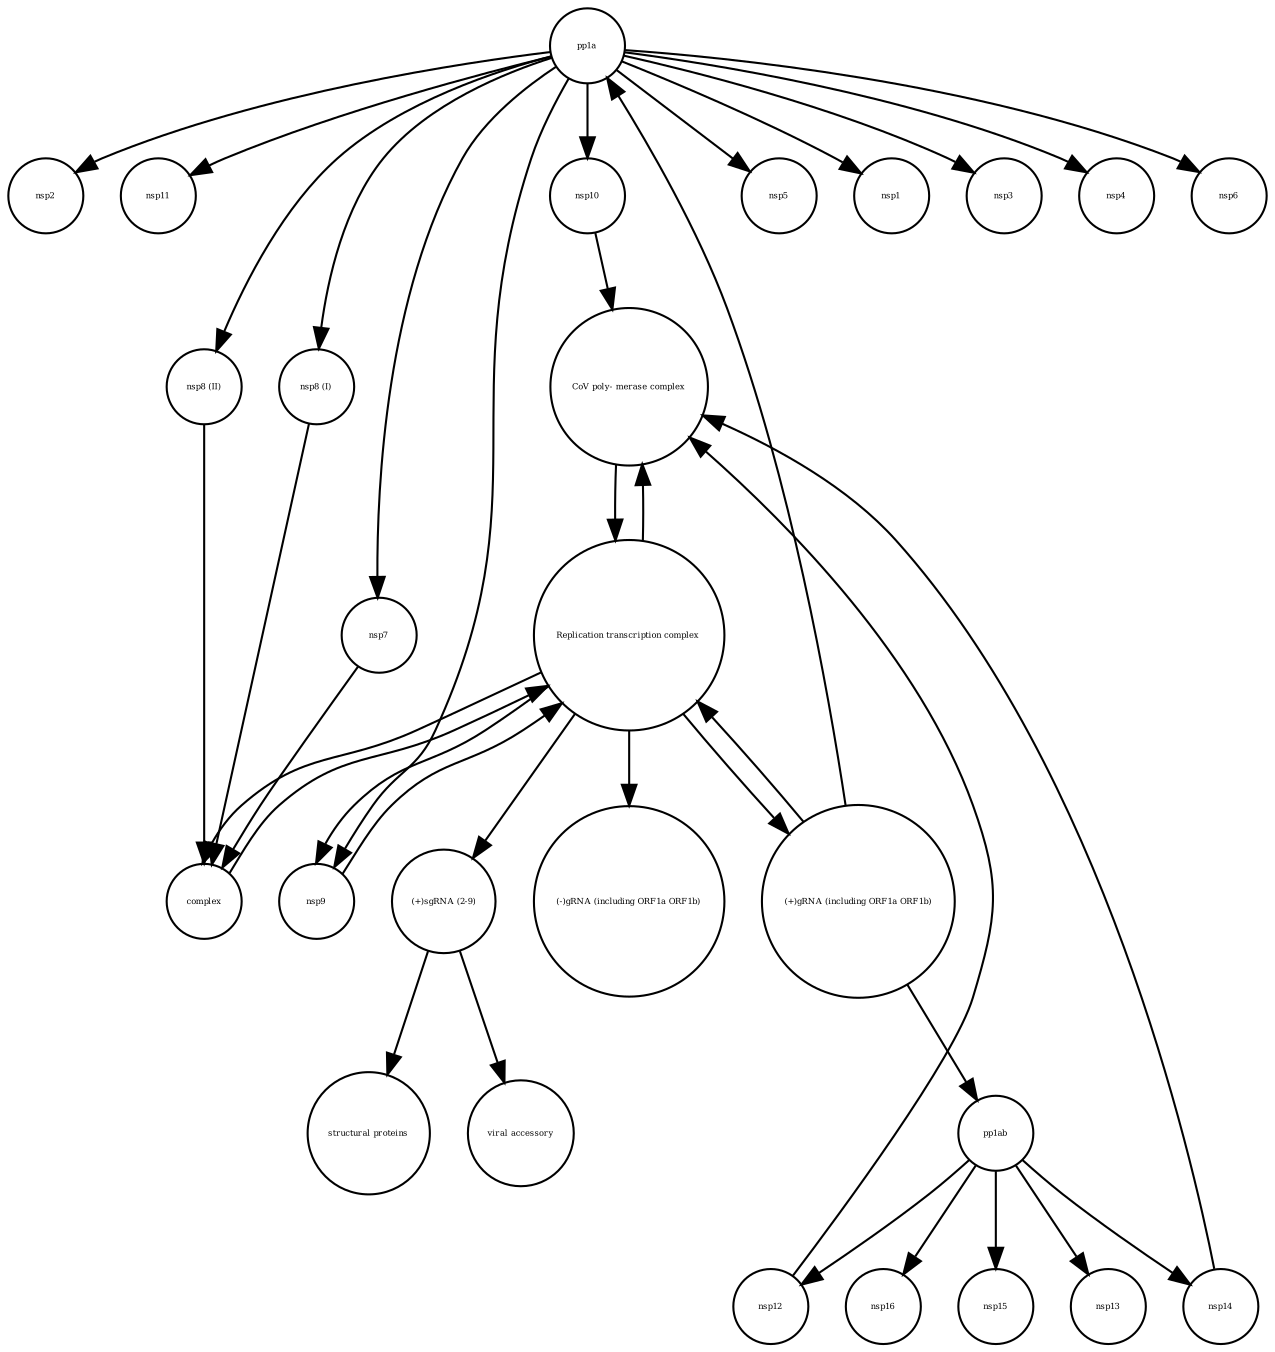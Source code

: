 strict digraph  {
nsp2 [annotation="", bipartite=0, cls=macromolecule, fontsize=4, label=nsp2, shape=circle];
nsp15 [annotation="", bipartite=0, cls=macromolecule, fontsize=4, label=nsp15, shape=circle];
nsp11 [annotation="", bipartite=0, cls=macromolecule, fontsize=4, label=nsp11, shape=circle];
nsp10 [annotation="", bipartite=0, cls=macromolecule, fontsize=4, label=nsp10, shape=circle];
"(-)gRNA (including ORF1a ORF1b)" [annotation="", bipartite=0, cls="nucleic acid feature", fontsize=4, label="(-)gRNA (including ORF1a ORF1b)", shape=circle];
complex [annotation="", bipartite=0, cls=complex, fontsize=4, label=complex, shape=circle];
"(+)sgRNA (2-9)" [annotation="", bipartite=0, cls="nucleic acid feature", fontsize=4, label="(+)sgRNA (2-9)", shape=circle];
pp1a [annotation="", bipartite=0, cls=macromolecule, fontsize=4, label=pp1a, shape=circle];
nsp5 [annotation="", bipartite=0, cls=macromolecule, fontsize=4, label=nsp5, shape=circle];
"nsp8 (I)" [annotation="", bipartite=0, cls=macromolecule, fontsize=4, label="nsp8 (I)", shape=circle];
"CoV poly- merase complex" [annotation="", bipartite=0, cls=complex, fontsize=4, label="CoV poly- merase complex", shape=circle];
nsp12 [annotation="", bipartite=0, cls=macromolecule, fontsize=4, label=nsp12, shape=circle];
nsp7 [annotation="", bipartite=0, cls=macromolecule, fontsize=4, label=nsp7, shape=circle];
"Replication transcription complex " [annotation="", bipartite=0, cls=complex, fontsize=4, label="Replication transcription complex ", shape=circle];
"nsp8 (II)" [annotation="", bipartite=0, cls=macromolecule, fontsize=4, label="nsp8 (II)", shape=circle];
nsp13 [annotation="", bipartite=0, cls=macromolecule, fontsize=4, label=nsp13, shape=circle];
nsp16 [annotation="", bipartite=0, cls=macromolecule, fontsize=4, label=nsp16, shape=circle];
nsp9 [annotation="", bipartite=0, cls=macromolecule, fontsize=4, label=nsp9, shape=circle];
"viral accessory" [annotation="", bipartite=0, cls=macromolecule, fontsize=4, label="viral accessory", shape=circle];
nsp14 [annotation="", bipartite=0, cls=macromolecule, fontsize=4, label=nsp14, shape=circle];
"structural proteins" [annotation="", bipartite=0, cls=macromolecule, fontsize=4, label="structural proteins", shape=circle];
pp1ab [annotation="", bipartite=0, cls=macromolecule, fontsize=4, label=pp1ab, shape=circle];
nsp1 [annotation="", bipartite=0, cls=macromolecule, fontsize=4, label=nsp1, shape=circle];
"(+)gRNA (including ORF1a ORF1b)" [annotation="", bipartite=0, cls="nucleic acid feature", fontsize=4, label="(+)gRNA (including ORF1a ORF1b)", shape=circle];
nsp3 [annotation="", bipartite=0, cls=macromolecule, fontsize=4, label=nsp3, shape=circle];
nsp4 [annotation="", bipartite=0, cls=macromolecule, fontsize=4, label=nsp4, shape=circle];
nsp6 [annotation="", bipartite=0, cls=macromolecule, fontsize=4, label=nsp6, shape=circle];
nsp10 -> "CoV poly- merase complex"  [annotation="", interaction_type=production];
complex -> "Replication transcription complex "  [annotation="", interaction_type=production];
"(+)sgRNA (2-9)" -> "structural proteins"  [annotation="", interaction_type="necessary stimulation"];
"(+)sgRNA (2-9)" -> "viral accessory"  [annotation="", interaction_type="necessary stimulation"];
pp1a -> nsp1  [annotation="", interaction_type=production];
pp1a -> nsp2  [annotation="", interaction_type=production];
pp1a -> nsp5  [annotation="", interaction_type=production];
pp1a -> nsp9  [annotation="", interaction_type=production];
pp1a -> nsp11  [annotation="", interaction_type=production];
pp1a -> "nsp8 (I)"  [annotation="", interaction_type=production];
pp1a -> nsp7  [annotation="", interaction_type=production];
pp1a -> nsp3  [annotation="", interaction_type=production];
pp1a -> nsp4  [annotation="", interaction_type=production];
pp1a -> "nsp8 (II)"  [annotation="", interaction_type=production];
pp1a -> nsp10  [annotation="", interaction_type=production];
pp1a -> nsp6  [annotation="", interaction_type=production];
"nsp8 (I)" -> complex  [annotation="", interaction_type=production];
"CoV poly- merase complex" -> "Replication transcription complex "  [annotation="", interaction_type=production];
nsp12 -> "CoV poly- merase complex"  [annotation="", interaction_type=production];
nsp7 -> complex  [annotation="", interaction_type=production];
"Replication transcription complex " -> nsp9  [annotation="", interaction_type=production];
"Replication transcription complex " -> "CoV poly- merase complex"  [annotation="", interaction_type=production];
"Replication transcription complex " -> "(+)gRNA (including ORF1a ORF1b)"  [annotation="", interaction_type=production];
"Replication transcription complex " -> "(-)gRNA (including ORF1a ORF1b)"  [annotation="", interaction_type=production];
"Replication transcription complex " -> complex  [annotation="", interaction_type=production];
"Replication transcription complex " -> "(+)sgRNA (2-9)"  [annotation="", interaction_type="necessary stimulation"];
"nsp8 (II)" -> complex  [annotation="", interaction_type=production];
nsp9 -> "Replication transcription complex "  [annotation="", interaction_type=production];
nsp14 -> "CoV poly- merase complex"  [annotation="", interaction_type=production];
pp1ab -> nsp16  [annotation="", interaction_type=production];
pp1ab -> nsp12  [annotation="", interaction_type=production];
pp1ab -> nsp15  [annotation="", interaction_type=production];
pp1ab -> nsp14  [annotation="", interaction_type=production];
pp1ab -> nsp13  [annotation="", interaction_type=production];
"(+)gRNA (including ORF1a ORF1b)" -> "Replication transcription complex "  [annotation="", interaction_type=production];
"(+)gRNA (including ORF1a ORF1b)" -> pp1a  [annotation="", interaction_type="necessary stimulation"];
"(+)gRNA (including ORF1a ORF1b)" -> pp1ab  [annotation="", interaction_type="necessary stimulation"];
}
